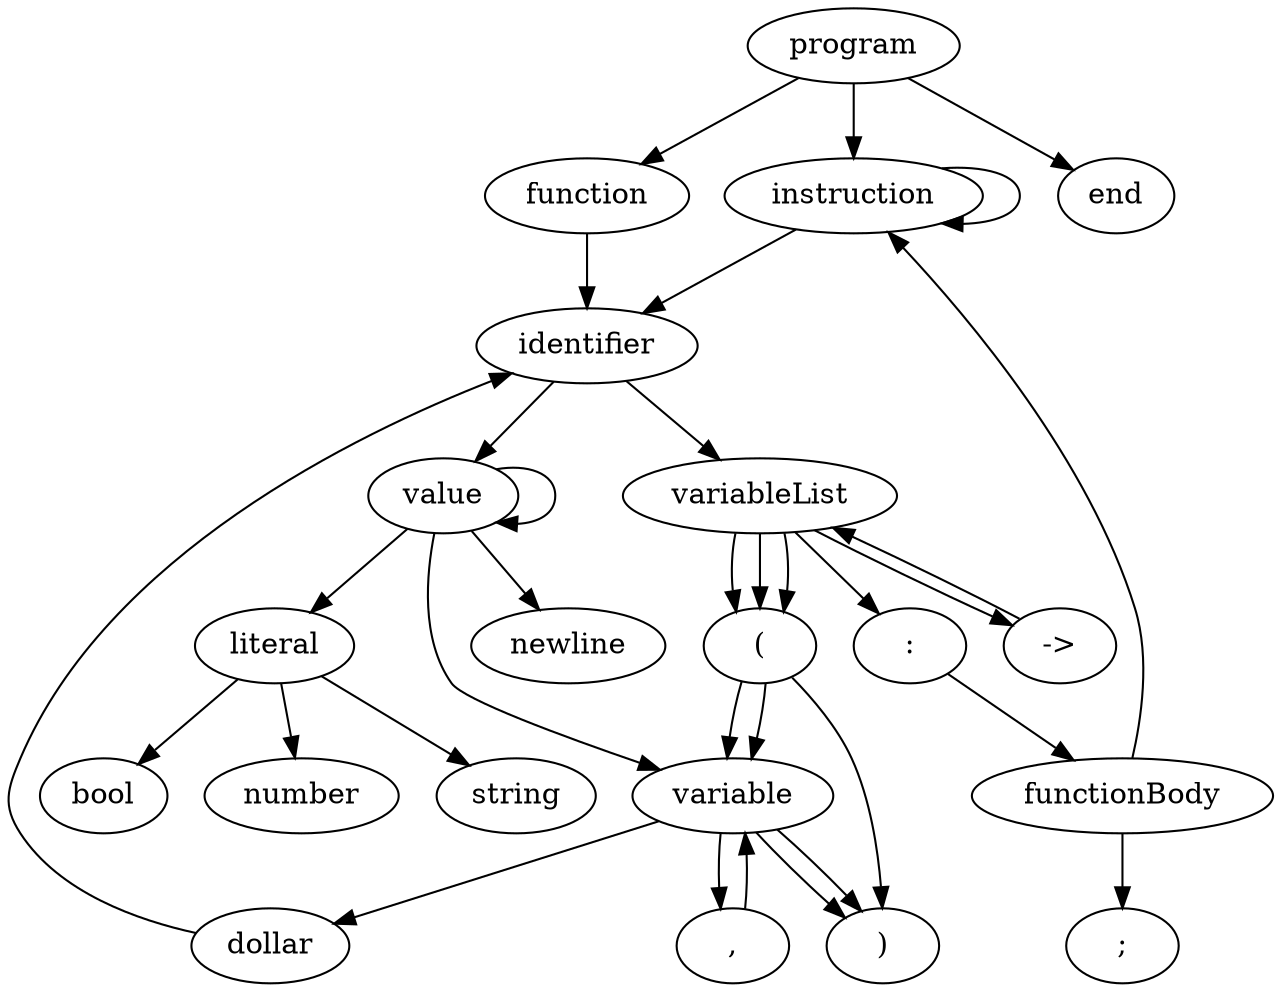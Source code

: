 digraph SomeIL
{
	program ->
	{
		instruction;
		function;
		end;
	}

	instruction -> identifier -> value -> newline;

	value ->
	{
		value;
		literal;
		variable;
	}

	literal ->
	{
		number;
		string;
		bool;
	}

	variable -> dollar -> identifier;

	function -> identifier -> variableList -> "->" -> variableList -> ":" -> functionBody -> ";";

	variableList -> "(" -> ")";
	variableList -> "(" -> variable -> ")";
	variableList -> "(" -> variable -> "," -> variable -> ")";

	functionBody -> instruction -> instruction;
}
